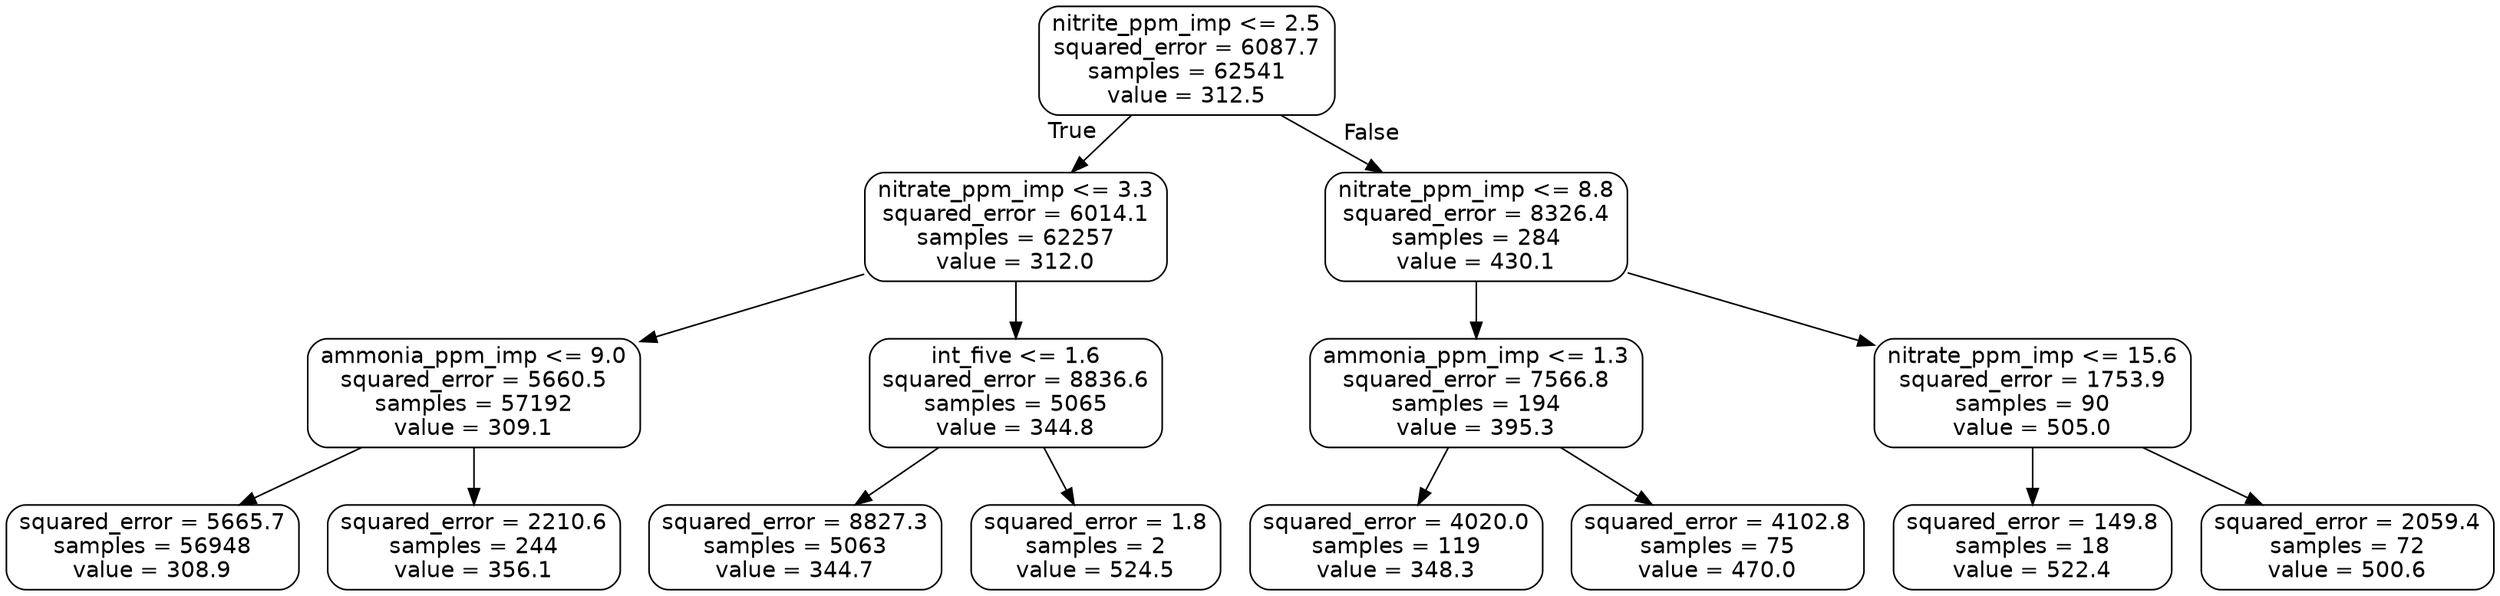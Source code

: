 digraph Tree {
node [shape=box, style="rounded", color="black", fontname="helvetica"] ;
edge [fontname="helvetica"] ;
0 [label="nitrite_ppm_imp <= 2.5\nsquared_error = 6087.7\nsamples = 62541\nvalue = 312.5"] ;
1 [label="nitrate_ppm_imp <= 3.3\nsquared_error = 6014.1\nsamples = 62257\nvalue = 312.0"] ;
0 -> 1 [labeldistance=2.5, labelangle=45, headlabel="True"] ;
2 [label="ammonia_ppm_imp <= 9.0\nsquared_error = 5660.5\nsamples = 57192\nvalue = 309.1"] ;
1 -> 2 ;
3 [label="squared_error = 5665.7\nsamples = 56948\nvalue = 308.9"] ;
2 -> 3 ;
4 [label="squared_error = 2210.6\nsamples = 244\nvalue = 356.1"] ;
2 -> 4 ;
5 [label="int_five <= 1.6\nsquared_error = 8836.6\nsamples = 5065\nvalue = 344.8"] ;
1 -> 5 ;
6 [label="squared_error = 8827.3\nsamples = 5063\nvalue = 344.7"] ;
5 -> 6 ;
7 [label="squared_error = 1.8\nsamples = 2\nvalue = 524.5"] ;
5 -> 7 ;
8 [label="nitrate_ppm_imp <= 8.8\nsquared_error = 8326.4\nsamples = 284\nvalue = 430.1"] ;
0 -> 8 [labeldistance=2.5, labelangle=-45, headlabel="False"] ;
9 [label="ammonia_ppm_imp <= 1.3\nsquared_error = 7566.8\nsamples = 194\nvalue = 395.3"] ;
8 -> 9 ;
10 [label="squared_error = 4020.0\nsamples = 119\nvalue = 348.3"] ;
9 -> 10 ;
11 [label="squared_error = 4102.8\nsamples = 75\nvalue = 470.0"] ;
9 -> 11 ;
12 [label="nitrate_ppm_imp <= 15.6\nsquared_error = 1753.9\nsamples = 90\nvalue = 505.0"] ;
8 -> 12 ;
13 [label="squared_error = 149.8\nsamples = 18\nvalue = 522.4"] ;
12 -> 13 ;
14 [label="squared_error = 2059.4\nsamples = 72\nvalue = 500.6"] ;
12 -> 14 ;
}